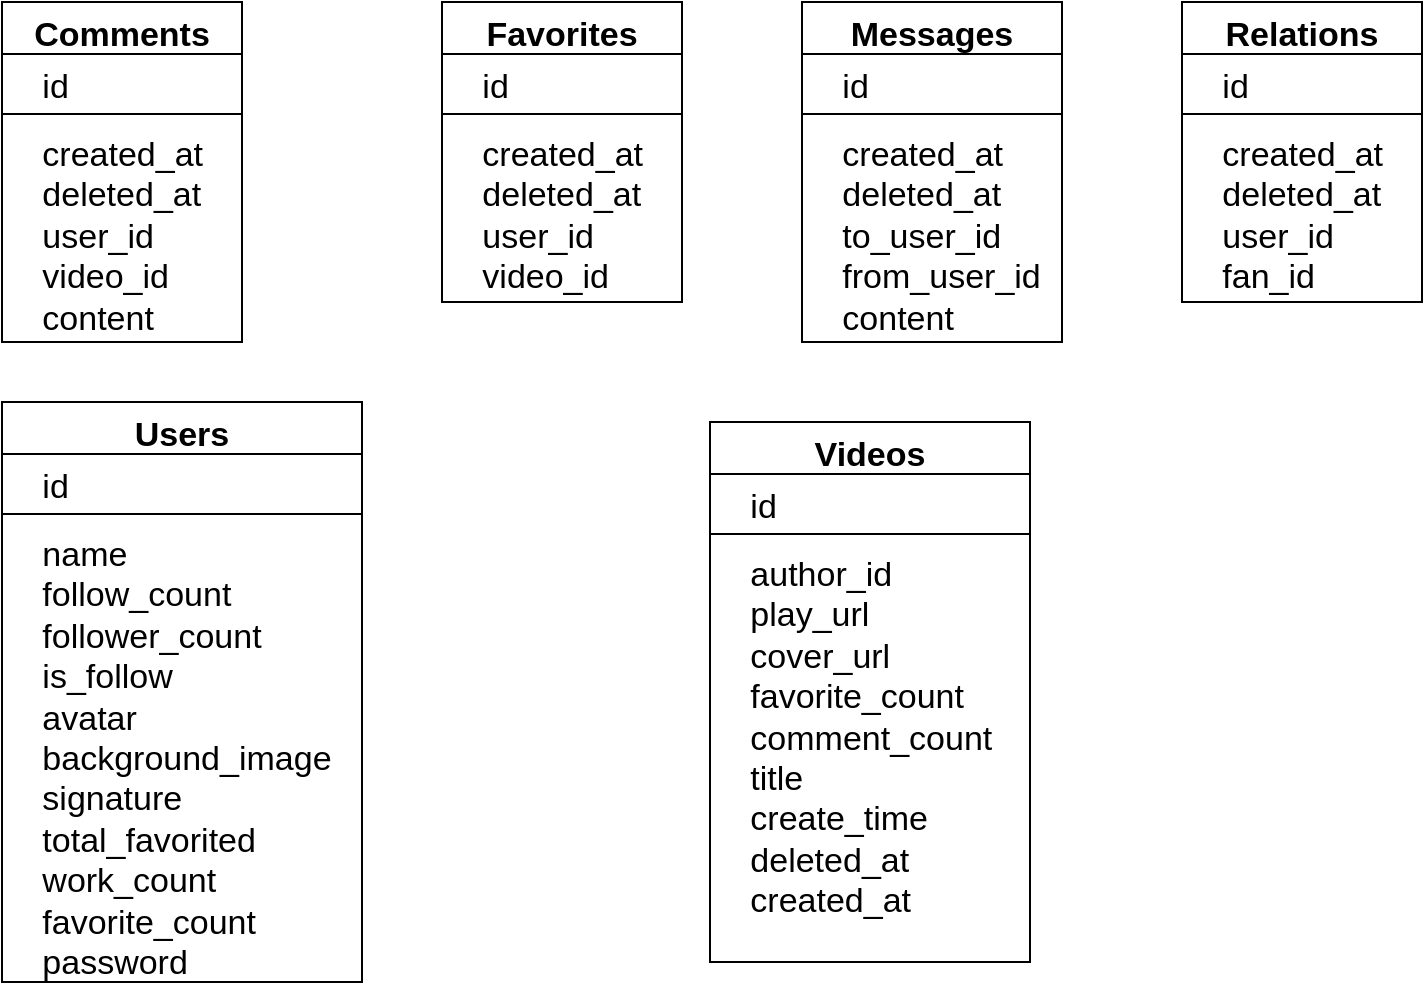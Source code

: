 <mxfile version="21.7.2" type="github">
  <diagram name="第 1 页" id="reo0W4DHmEvqvENfd4CY">
    <mxGraphModel dx="1207" dy="0" grid="1" gridSize="10" guides="1" tooltips="1" connect="1" arrows="1" fold="1" page="1" pageScale="1" pageWidth="827" pageHeight="1169" math="0" shadow="0">
      <root>
        <mxCell id="0" />
        <mxCell id="1" parent="0" />
        <mxCell id="bZsvWBhSHapUdeZmbFc5-8" value="Comments" style="swimlane;fontStyle=1;align=center;verticalAlign=top;childLayout=stackLayout;horizontal=1;startSize=26;horizontalStack=0;resizeParent=1;resizeParentMax=0;resizeLast=0;collapsible=1;marginBottom=0;whiteSpace=wrap;html=1;fillColor=none;fontSize=17;" parent="1" vertex="1">
          <mxGeometry x="60" y="60" width="120" height="170" as="geometry" />
        </mxCell>
        <mxCell id="bZsvWBhSHapUdeZmbFc5-9" value="&amp;nbsp; &amp;nbsp;id" style="text;strokeColor=none;fillColor=none;align=left;verticalAlign=top;spacingLeft=4;spacingRight=4;overflow=hidden;rotatable=0;points=[[0,0.5],[1,0.5]];portConstraint=eastwest;whiteSpace=wrap;html=1;fontSize=17;" parent="bZsvWBhSHapUdeZmbFc5-8" vertex="1">
          <mxGeometry y="26" width="120" height="26" as="geometry" />
        </mxCell>
        <mxCell id="bZsvWBhSHapUdeZmbFc5-10" value="" style="line;strokeWidth=1;fillColor=none;align=left;verticalAlign=middle;spacingTop=-1;spacingLeft=3;spacingRight=3;rotatable=0;labelPosition=right;points=[];portConstraint=eastwest;strokeColor=inherit;fontSize=17;" parent="bZsvWBhSHapUdeZmbFc5-8" vertex="1">
          <mxGeometry y="52" width="120" height="8" as="geometry" />
        </mxCell>
        <mxCell id="bZsvWBhSHapUdeZmbFc5-11" value="&amp;nbsp; &amp;nbsp;created_at&lt;br style=&quot;font-size: 17px;&quot;&gt;&amp;nbsp; &amp;nbsp;deleted_at&lt;br style=&quot;font-size: 17px;&quot;&gt;&amp;nbsp; &amp;nbsp;user_id&lt;br style=&quot;font-size: 17px;&quot;&gt;&amp;nbsp; &amp;nbsp;video_id&lt;br style=&quot;font-size: 17px;&quot;&gt;&amp;nbsp; &amp;nbsp;content" style="text;strokeColor=none;fillColor=none;align=left;verticalAlign=top;spacingLeft=4;spacingRight=4;overflow=hidden;rotatable=0;points=[[0,0.5],[1,0.5]];portConstraint=eastwest;whiteSpace=wrap;html=1;fontSize=17;" parent="bZsvWBhSHapUdeZmbFc5-8" vertex="1">
          <mxGeometry y="60" width="120" height="110" as="geometry" />
        </mxCell>
        <mxCell id="bZsvWBhSHapUdeZmbFc5-12" value="Favorites" style="swimlane;fontStyle=1;align=center;verticalAlign=top;childLayout=stackLayout;horizontal=1;startSize=26;horizontalStack=0;resizeParent=1;resizeParentMax=0;resizeLast=0;collapsible=1;marginBottom=0;whiteSpace=wrap;html=1;fillColor=none;fontSize=17;" parent="1" vertex="1">
          <mxGeometry x="280" y="60" width="120" height="150" as="geometry" />
        </mxCell>
        <mxCell id="bZsvWBhSHapUdeZmbFc5-13" value="&amp;nbsp; &amp;nbsp;id" style="text;strokeColor=none;fillColor=none;align=left;verticalAlign=top;spacingLeft=4;spacingRight=4;overflow=hidden;rotatable=0;points=[[0,0.5],[1,0.5]];portConstraint=eastwest;whiteSpace=wrap;html=1;fontSize=17;" parent="bZsvWBhSHapUdeZmbFc5-12" vertex="1">
          <mxGeometry y="26" width="120" height="26" as="geometry" />
        </mxCell>
        <mxCell id="bZsvWBhSHapUdeZmbFc5-14" value="" style="line;strokeWidth=1;fillColor=none;align=left;verticalAlign=middle;spacingTop=-1;spacingLeft=3;spacingRight=3;rotatable=0;labelPosition=right;points=[];portConstraint=eastwest;strokeColor=inherit;fontSize=17;" parent="bZsvWBhSHapUdeZmbFc5-12" vertex="1">
          <mxGeometry y="52" width="120" height="8" as="geometry" />
        </mxCell>
        <mxCell id="bZsvWBhSHapUdeZmbFc5-15" value="&amp;nbsp; &amp;nbsp;created_at&lt;br style=&quot;font-size: 17px;&quot;&gt;&amp;nbsp; &amp;nbsp;deleted_at&lt;br style=&quot;font-size: 17px;&quot;&gt;&amp;nbsp; &amp;nbsp;user_id&lt;br style=&quot;font-size: 17px;&quot;&gt;&amp;nbsp; &amp;nbsp;video_id" style="text;strokeColor=none;fillColor=none;align=left;verticalAlign=top;spacingLeft=4;spacingRight=4;overflow=hidden;rotatable=0;points=[[0,0.5],[1,0.5]];portConstraint=eastwest;whiteSpace=wrap;html=1;fontSize=17;" parent="bZsvWBhSHapUdeZmbFc5-12" vertex="1">
          <mxGeometry y="60" width="120" height="90" as="geometry" />
        </mxCell>
        <mxCell id="Z4dZEFHS-xQUXx2j8VDQ-1" value="Messages" style="swimlane;fontStyle=1;align=center;verticalAlign=top;childLayout=stackLayout;horizontal=1;startSize=26;horizontalStack=0;resizeParent=1;resizeParentMax=0;resizeLast=0;collapsible=1;marginBottom=0;whiteSpace=wrap;html=1;fillColor=none;fontSize=17;" parent="1" vertex="1">
          <mxGeometry x="460" y="60" width="130" height="170" as="geometry" />
        </mxCell>
        <mxCell id="Z4dZEFHS-xQUXx2j8VDQ-2" value="&amp;nbsp; &amp;nbsp;id" style="text;strokeColor=none;fillColor=none;align=left;verticalAlign=top;spacingLeft=4;spacingRight=4;overflow=hidden;rotatable=0;points=[[0,0.5],[1,0.5]];portConstraint=eastwest;whiteSpace=wrap;html=1;fontSize=17;" parent="Z4dZEFHS-xQUXx2j8VDQ-1" vertex="1">
          <mxGeometry y="26" width="130" height="26" as="geometry" />
        </mxCell>
        <mxCell id="Z4dZEFHS-xQUXx2j8VDQ-3" value="" style="line;strokeWidth=1;fillColor=none;align=left;verticalAlign=middle;spacingTop=-1;spacingLeft=3;spacingRight=3;rotatable=0;labelPosition=right;points=[];portConstraint=eastwest;strokeColor=inherit;fontSize=17;" parent="Z4dZEFHS-xQUXx2j8VDQ-1" vertex="1">
          <mxGeometry y="52" width="130" height="8" as="geometry" />
        </mxCell>
        <mxCell id="Z4dZEFHS-xQUXx2j8VDQ-4" value="&amp;nbsp; &amp;nbsp;created_at&lt;br style=&quot;font-size: 17px;&quot;&gt;&amp;nbsp; &amp;nbsp;deleted_at&lt;br style=&quot;font-size: 17px;&quot;&gt;&amp;nbsp; &amp;nbsp;to_user_id&lt;br style=&quot;font-size: 17px;&quot;&gt;&amp;nbsp; &amp;nbsp;from_user_id&lt;br&gt;&amp;nbsp; &amp;nbsp;content" style="text;strokeColor=none;fillColor=none;align=left;verticalAlign=top;spacingLeft=4;spacingRight=4;overflow=hidden;rotatable=0;points=[[0,0.5],[1,0.5]];portConstraint=eastwest;whiteSpace=wrap;html=1;fontSize=17;" parent="Z4dZEFHS-xQUXx2j8VDQ-1" vertex="1">
          <mxGeometry y="60" width="130" height="110" as="geometry" />
        </mxCell>
        <mxCell id="9vWG8fhy7meuwxoPo0FC-1" value="Relations" style="swimlane;fontStyle=1;align=center;verticalAlign=top;childLayout=stackLayout;horizontal=1;startSize=26;horizontalStack=0;resizeParent=1;resizeParentMax=0;resizeLast=0;collapsible=1;marginBottom=0;whiteSpace=wrap;html=1;fillColor=none;fontSize=17;" parent="1" vertex="1">
          <mxGeometry x="650" y="60" width="120" height="150" as="geometry" />
        </mxCell>
        <mxCell id="9vWG8fhy7meuwxoPo0FC-2" value="&amp;nbsp; &amp;nbsp;id" style="text;strokeColor=none;fillColor=none;align=left;verticalAlign=top;spacingLeft=4;spacingRight=4;overflow=hidden;rotatable=0;points=[[0,0.5],[1,0.5]];portConstraint=eastwest;whiteSpace=wrap;html=1;fontSize=17;" parent="9vWG8fhy7meuwxoPo0FC-1" vertex="1">
          <mxGeometry y="26" width="120" height="26" as="geometry" />
        </mxCell>
        <mxCell id="9vWG8fhy7meuwxoPo0FC-3" value="" style="line;strokeWidth=1;fillColor=none;align=left;verticalAlign=middle;spacingTop=-1;spacingLeft=3;spacingRight=3;rotatable=0;labelPosition=right;points=[];portConstraint=eastwest;strokeColor=inherit;fontSize=17;" parent="9vWG8fhy7meuwxoPo0FC-1" vertex="1">
          <mxGeometry y="52" width="120" height="8" as="geometry" />
        </mxCell>
        <mxCell id="9vWG8fhy7meuwxoPo0FC-4" value="&amp;nbsp; &amp;nbsp;created_at&lt;br style=&quot;font-size: 17px;&quot;&gt;&amp;nbsp; &amp;nbsp;deleted_at&lt;br style=&quot;font-size: 17px;&quot;&gt;&amp;nbsp; &amp;nbsp;user_id&lt;br&gt;&amp;nbsp; &amp;nbsp;fan_id" style="text;strokeColor=none;fillColor=none;align=left;verticalAlign=top;spacingLeft=4;spacingRight=4;overflow=hidden;rotatable=0;points=[[0,0.5],[1,0.5]];portConstraint=eastwest;whiteSpace=wrap;html=1;fontSize=17;" parent="9vWG8fhy7meuwxoPo0FC-1" vertex="1">
          <mxGeometry y="60" width="120" height="90" as="geometry" />
        </mxCell>
        <mxCell id="9vWG8fhy7meuwxoPo0FC-14" value="Users" style="swimlane;fontStyle=1;align=center;verticalAlign=top;childLayout=stackLayout;horizontal=1;startSize=26;horizontalStack=0;resizeParent=1;resizeParentMax=0;resizeLast=0;collapsible=1;marginBottom=0;whiteSpace=wrap;html=1;fillColor=none;fontSize=17;" parent="1" vertex="1">
          <mxGeometry x="60" y="260" width="180" height="290" as="geometry" />
        </mxCell>
        <mxCell id="9vWG8fhy7meuwxoPo0FC-15" value="&amp;nbsp; &amp;nbsp;id" style="text;strokeColor=none;fillColor=none;align=left;verticalAlign=top;spacingLeft=4;spacingRight=4;overflow=hidden;rotatable=0;points=[[0,0.5],[1,0.5]];portConstraint=eastwest;whiteSpace=wrap;html=1;fontSize=17;" parent="9vWG8fhy7meuwxoPo0FC-14" vertex="1">
          <mxGeometry y="26" width="180" height="26" as="geometry" />
        </mxCell>
        <mxCell id="9vWG8fhy7meuwxoPo0FC-16" value="" style="line;strokeWidth=1;fillColor=none;align=left;verticalAlign=middle;spacingTop=-1;spacingLeft=3;spacingRight=3;rotatable=0;labelPosition=right;points=[];portConstraint=eastwest;strokeColor=inherit;fontSize=17;" parent="9vWG8fhy7meuwxoPo0FC-14" vertex="1">
          <mxGeometry y="52" width="180" height="8" as="geometry" />
        </mxCell>
        <mxCell id="9vWG8fhy7meuwxoPo0FC-17" value="&lt;div&gt;&amp;nbsp; &amp;nbsp;name&amp;nbsp; &amp;nbsp; &amp;nbsp; &amp;nbsp; &amp;nbsp; &amp;nbsp; &amp;nbsp;&lt;/div&gt;&lt;div&gt;&amp;nbsp; &amp;nbsp;follow_count&amp;nbsp; &amp;nbsp; &amp;nbsp;&lt;/div&gt;&lt;div&gt;&amp;nbsp; &amp;nbsp;follower_count&amp;nbsp; &amp;nbsp;&lt;/div&gt;&lt;div&gt;&amp;nbsp; &amp;nbsp;is_follow&amp;nbsp; &amp;nbsp; &amp;nbsp; &amp;nbsp;&amp;nbsp;&lt;/div&gt;&lt;div&gt;&amp;nbsp; &amp;nbsp;avatar&amp;nbsp; &amp;nbsp; &amp;nbsp; &amp;nbsp; &amp;nbsp; &amp;nbsp;&lt;/div&gt;&lt;div&gt;&amp;nbsp; &amp;nbsp;background_image&amp;nbsp;&lt;/div&gt;&lt;div&gt;&amp;nbsp; &amp;nbsp;signature&amp;nbsp; &amp;nbsp; &amp;nbsp; &amp;nbsp;&amp;nbsp;&lt;/div&gt;&lt;div&gt;&amp;nbsp; &amp;nbsp;total_favorited&amp;nbsp;&amp;nbsp;&lt;/div&gt;&lt;div&gt;&amp;nbsp; &amp;nbsp;work_count&amp;nbsp; &amp;nbsp; &amp;nbsp; &amp;nbsp;&lt;/div&gt;&lt;div&gt;&amp;nbsp; &amp;nbsp;favorite_count&amp;nbsp; &amp;nbsp;&lt;/div&gt;&lt;div&gt;&amp;nbsp; &amp;nbsp;password&amp;nbsp; &amp;nbsp; &amp;nbsp; &amp;nbsp; &amp;nbsp;&lt;/div&gt;&lt;div&gt;&lt;br&gt;&lt;/div&gt;" style="text;strokeColor=none;fillColor=none;align=left;verticalAlign=top;spacingLeft=4;spacingRight=4;overflow=hidden;rotatable=0;points=[[0,0.5],[1,0.5]];portConstraint=eastwest;whiteSpace=wrap;html=1;fontSize=17;" parent="9vWG8fhy7meuwxoPo0FC-14" vertex="1">
          <mxGeometry y="60" width="180" height="230" as="geometry" />
        </mxCell>
        <mxCell id="9vWG8fhy7meuwxoPo0FC-19" value="Videos" style="swimlane;fontStyle=1;align=center;verticalAlign=top;childLayout=stackLayout;horizontal=1;startSize=26;horizontalStack=0;resizeParent=1;resizeParentMax=0;resizeLast=0;collapsible=1;marginBottom=0;whiteSpace=wrap;html=1;fillColor=none;fontSize=17;" parent="1" vertex="1">
          <mxGeometry x="414" y="270" width="160" height="270" as="geometry" />
        </mxCell>
        <mxCell id="9vWG8fhy7meuwxoPo0FC-20" value="&amp;nbsp; &amp;nbsp;id" style="text;strokeColor=none;fillColor=none;align=left;verticalAlign=top;spacingLeft=4;spacingRight=4;overflow=hidden;rotatable=0;points=[[0,0.5],[1,0.5]];portConstraint=eastwest;whiteSpace=wrap;html=1;fontSize=17;" parent="9vWG8fhy7meuwxoPo0FC-19" vertex="1">
          <mxGeometry y="26" width="160" height="26" as="geometry" />
        </mxCell>
        <mxCell id="9vWG8fhy7meuwxoPo0FC-21" value="" style="line;strokeWidth=1;fillColor=none;align=left;verticalAlign=middle;spacingTop=-1;spacingLeft=3;spacingRight=3;rotatable=0;labelPosition=right;points=[];portConstraint=eastwest;strokeColor=inherit;fontSize=17;" parent="9vWG8fhy7meuwxoPo0FC-19" vertex="1">
          <mxGeometry y="52" width="160" height="8" as="geometry" />
        </mxCell>
        <mxCell id="9vWG8fhy7meuwxoPo0FC-22" value="&lt;div&gt;&lt;div&gt;&amp;nbsp; &amp;nbsp;author_id&amp;nbsp; &amp;nbsp; &amp;nbsp;&amp;nbsp;&lt;/div&gt;&lt;div&gt;&amp;nbsp; &amp;nbsp;play_url&amp;nbsp; &amp;nbsp; &amp;nbsp; &amp;nbsp;&lt;/div&gt;&lt;div&gt;&amp;nbsp; &amp;nbsp;cover_url&amp;nbsp; &amp;nbsp; &amp;nbsp;&amp;nbsp;&lt;/div&gt;&lt;div&gt;&amp;nbsp; &amp;nbsp;favorite_count&amp;nbsp;&lt;/div&gt;&lt;div&gt;&amp;nbsp; &amp;nbsp;comment_count&amp;nbsp;&amp;nbsp;&lt;/div&gt;&lt;div&gt;&amp;nbsp; &amp;nbsp;title&amp;nbsp; &amp;nbsp; &amp;nbsp; &amp;nbsp; &amp;nbsp;&amp;nbsp;&lt;/div&gt;&lt;div&gt;&amp;nbsp; &amp;nbsp;create_time&amp;nbsp; &amp;nbsp;&amp;nbsp;&lt;/div&gt;&lt;div&gt;&amp;nbsp; &amp;nbsp;deleted_at&amp;nbsp; &amp;nbsp; &amp;nbsp;&lt;/div&gt;&lt;div&gt;&amp;nbsp; &amp;nbsp;created_at&amp;nbsp; &amp;nbsp; &amp;nbsp;&lt;/div&gt;&lt;div&gt;&lt;br&gt;&lt;/div&gt;&lt;/div&gt;" style="text;strokeColor=none;fillColor=none;align=left;verticalAlign=top;spacingLeft=4;spacingRight=4;overflow=hidden;rotatable=0;points=[[0,0.5],[1,0.5]];portConstraint=eastwest;whiteSpace=wrap;html=1;fontSize=17;" parent="9vWG8fhy7meuwxoPo0FC-19" vertex="1">
          <mxGeometry y="60" width="160" height="210" as="geometry" />
        </mxCell>
      </root>
    </mxGraphModel>
  </diagram>
</mxfile>
